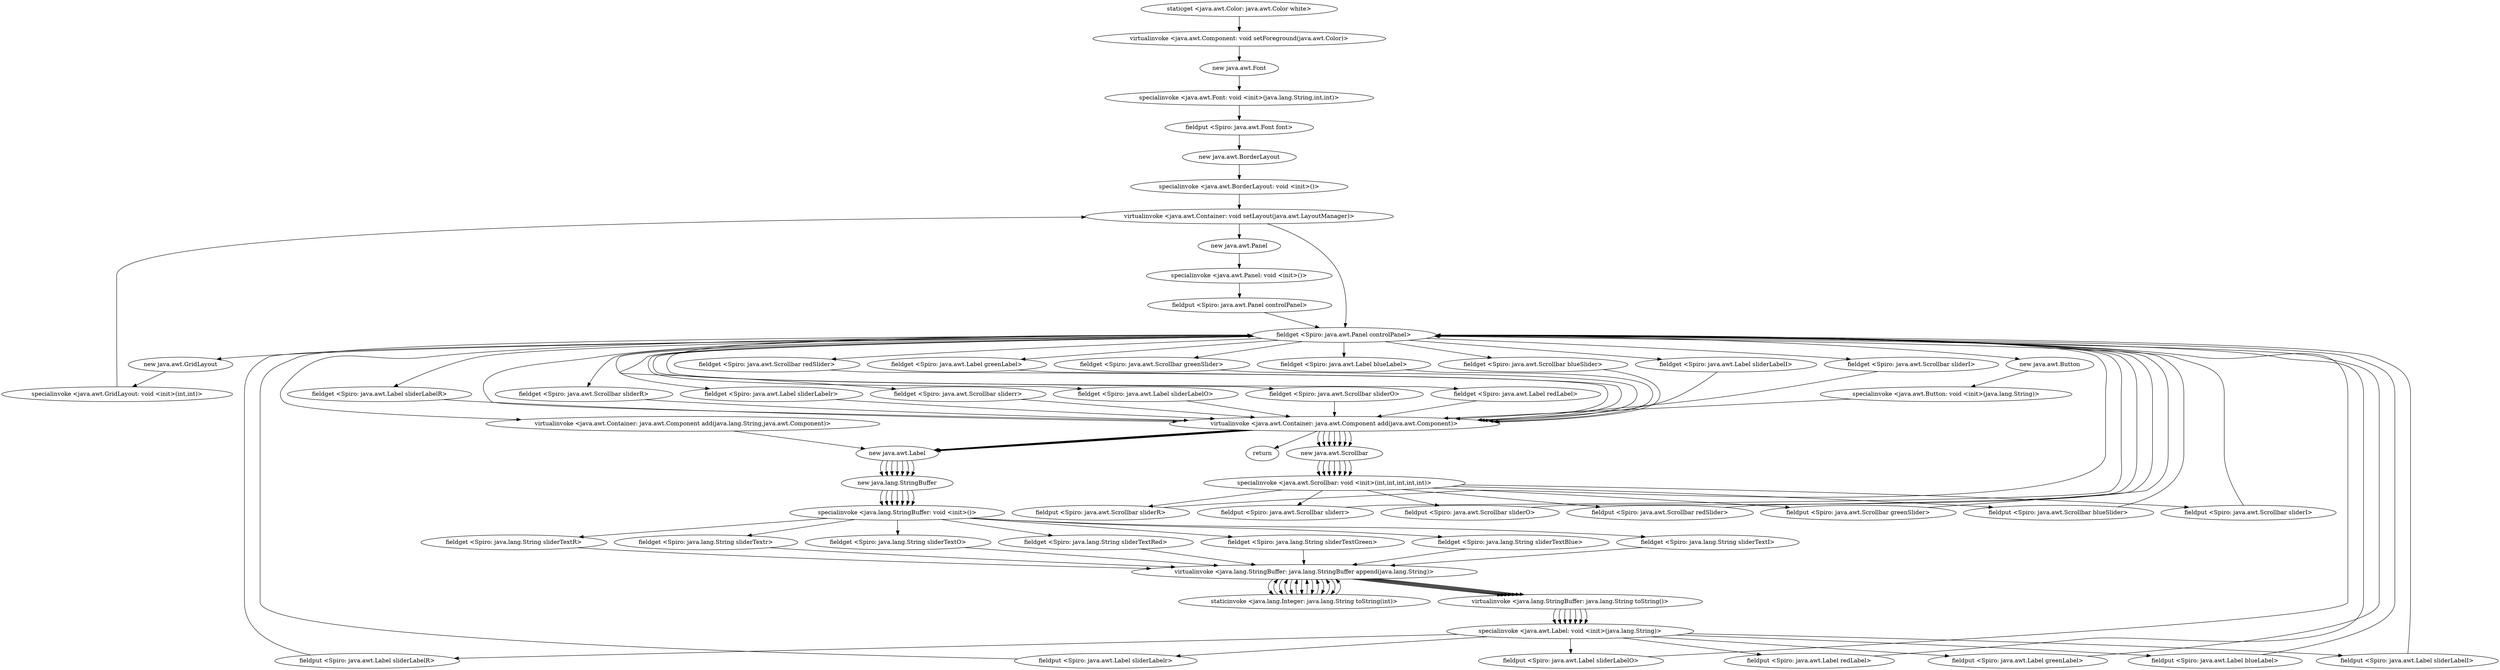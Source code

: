 digraph "" {
"staticget <java.awt.Color: java.awt.Color white>";
 "staticget <java.awt.Color: java.awt.Color white>"->"virtualinvoke <java.awt.Component: void setForeground(java.awt.Color)>";
 "virtualinvoke <java.awt.Component: void setForeground(java.awt.Color)>"->"new java.awt.Font";
 "new java.awt.Font"->"specialinvoke <java.awt.Font: void <init>(java.lang.String,int,int)>";
 "specialinvoke <java.awt.Font: void <init>(java.lang.String,int,int)>"->"fieldput <Spiro: java.awt.Font font>";
 "fieldput <Spiro: java.awt.Font font>"->"new java.awt.BorderLayout";
 "new java.awt.BorderLayout"->"specialinvoke <java.awt.BorderLayout: void <init>()>";
 "specialinvoke <java.awt.BorderLayout: void <init>()>"->"virtualinvoke <java.awt.Container: void setLayout(java.awt.LayoutManager)>";
 "virtualinvoke <java.awt.Container: void setLayout(java.awt.LayoutManager)>"->"new java.awt.Panel";
 "new java.awt.Panel"->"specialinvoke <java.awt.Panel: void <init>()>";
 "specialinvoke <java.awt.Panel: void <init>()>"->"fieldput <Spiro: java.awt.Panel controlPanel>";
 "fieldput <Spiro: java.awt.Panel controlPanel>"->"fieldget <Spiro: java.awt.Panel controlPanel>";
 "fieldget <Spiro: java.awt.Panel controlPanel>"->"new java.awt.GridLayout";
 "new java.awt.GridLayout"->"specialinvoke <java.awt.GridLayout: void <init>(int,int)>";
 "specialinvoke <java.awt.GridLayout: void <init>(int,int)>"->"virtualinvoke <java.awt.Container: void setLayout(java.awt.LayoutManager)>";
 "virtualinvoke <java.awt.Container: void setLayout(java.awt.LayoutManager)>"->"fieldget <Spiro: java.awt.Panel controlPanel>";
 "fieldget <Spiro: java.awt.Panel controlPanel>"->"virtualinvoke <java.awt.Container: java.awt.Component add(java.lang.String,java.awt.Component)>";
 "virtualinvoke <java.awt.Container: java.awt.Component add(java.lang.String,java.awt.Component)>"->"new java.awt.Label";
 "new java.awt.Label"->"new java.lang.StringBuffer";
 "new java.lang.StringBuffer"->"specialinvoke <java.lang.StringBuffer: void <init>()>";
 "specialinvoke <java.lang.StringBuffer: void <init>()>"->"fieldget <Spiro: java.lang.String sliderTextR>";
 "fieldget <Spiro: java.lang.String sliderTextR>"->"virtualinvoke <java.lang.StringBuffer: java.lang.StringBuffer append(java.lang.String)>";
 "virtualinvoke <java.lang.StringBuffer: java.lang.StringBuffer append(java.lang.String)>"->"staticinvoke <java.lang.Integer: java.lang.String toString(int)>";
 "staticinvoke <java.lang.Integer: java.lang.String toString(int)>"->"virtualinvoke <java.lang.StringBuffer: java.lang.StringBuffer append(java.lang.String)>";
 "virtualinvoke <java.lang.StringBuffer: java.lang.StringBuffer append(java.lang.String)>"->"virtualinvoke <java.lang.StringBuffer: java.lang.String toString()>";
 "virtualinvoke <java.lang.StringBuffer: java.lang.String toString()>"->"specialinvoke <java.awt.Label: void <init>(java.lang.String)>";
 "specialinvoke <java.awt.Label: void <init>(java.lang.String)>"->"fieldput <Spiro: java.awt.Label sliderLabelR>";
 "fieldput <Spiro: java.awt.Label sliderLabelR>"->"fieldget <Spiro: java.awt.Panel controlPanel>";
 "fieldget <Spiro: java.awt.Panel controlPanel>"->"fieldget <Spiro: java.awt.Label sliderLabelR>";
 "fieldget <Spiro: java.awt.Label sliderLabelR>"->"virtualinvoke <java.awt.Container: java.awt.Component add(java.awt.Component)>";
 "virtualinvoke <java.awt.Container: java.awt.Component add(java.awt.Component)>"->"new java.awt.Scrollbar";
 "new java.awt.Scrollbar"->"specialinvoke <java.awt.Scrollbar: void <init>(int,int,int,int,int)>";
 "specialinvoke <java.awt.Scrollbar: void <init>(int,int,int,int,int)>"->"fieldput <Spiro: java.awt.Scrollbar sliderR>";
 "fieldput <Spiro: java.awt.Scrollbar sliderR>"->"fieldget <Spiro: java.awt.Panel controlPanel>";
 "fieldget <Spiro: java.awt.Panel controlPanel>"->"fieldget <Spiro: java.awt.Scrollbar sliderR>";
 "fieldget <Spiro: java.awt.Scrollbar sliderR>"->"virtualinvoke <java.awt.Container: java.awt.Component add(java.awt.Component)>";
 "virtualinvoke <java.awt.Container: java.awt.Component add(java.awt.Component)>"->"new java.awt.Label";
 "new java.awt.Label"->"new java.lang.StringBuffer";
 "new java.lang.StringBuffer"->"specialinvoke <java.lang.StringBuffer: void <init>()>";
 "specialinvoke <java.lang.StringBuffer: void <init>()>"->"fieldget <Spiro: java.lang.String sliderTextr>";
 "fieldget <Spiro: java.lang.String sliderTextr>"->"virtualinvoke <java.lang.StringBuffer: java.lang.StringBuffer append(java.lang.String)>";
 "virtualinvoke <java.lang.StringBuffer: java.lang.StringBuffer append(java.lang.String)>"->"staticinvoke <java.lang.Integer: java.lang.String toString(int)>";
 "staticinvoke <java.lang.Integer: java.lang.String toString(int)>"->"virtualinvoke <java.lang.StringBuffer: java.lang.StringBuffer append(java.lang.String)>";
 "virtualinvoke <java.lang.StringBuffer: java.lang.StringBuffer append(java.lang.String)>"->"virtualinvoke <java.lang.StringBuffer: java.lang.String toString()>";
 "virtualinvoke <java.lang.StringBuffer: java.lang.String toString()>"->"specialinvoke <java.awt.Label: void <init>(java.lang.String)>";
 "specialinvoke <java.awt.Label: void <init>(java.lang.String)>"->"fieldput <Spiro: java.awt.Label sliderLabelr>";
 "fieldput <Spiro: java.awt.Label sliderLabelr>"->"fieldget <Spiro: java.awt.Panel controlPanel>";
 "fieldget <Spiro: java.awt.Panel controlPanel>"->"fieldget <Spiro: java.awt.Label sliderLabelr>";
 "fieldget <Spiro: java.awt.Label sliderLabelr>"->"virtualinvoke <java.awt.Container: java.awt.Component add(java.awt.Component)>";
 "virtualinvoke <java.awt.Container: java.awt.Component add(java.awt.Component)>"->"new java.awt.Scrollbar";
 "new java.awt.Scrollbar"->"specialinvoke <java.awt.Scrollbar: void <init>(int,int,int,int,int)>";
 "specialinvoke <java.awt.Scrollbar: void <init>(int,int,int,int,int)>"->"fieldput <Spiro: java.awt.Scrollbar sliderr>";
 "fieldput <Spiro: java.awt.Scrollbar sliderr>"->"fieldget <Spiro: java.awt.Panel controlPanel>";
 "fieldget <Spiro: java.awt.Panel controlPanel>"->"fieldget <Spiro: java.awt.Scrollbar sliderr>";
 "fieldget <Spiro: java.awt.Scrollbar sliderr>"->"virtualinvoke <java.awt.Container: java.awt.Component add(java.awt.Component)>";
 "virtualinvoke <java.awt.Container: java.awt.Component add(java.awt.Component)>"->"new java.awt.Label";
 "new java.awt.Label"->"new java.lang.StringBuffer";
 "new java.lang.StringBuffer"->"specialinvoke <java.lang.StringBuffer: void <init>()>";
 "specialinvoke <java.lang.StringBuffer: void <init>()>"->"fieldget <Spiro: java.lang.String sliderTextO>";
 "fieldget <Spiro: java.lang.String sliderTextO>"->"virtualinvoke <java.lang.StringBuffer: java.lang.StringBuffer append(java.lang.String)>";
 "virtualinvoke <java.lang.StringBuffer: java.lang.StringBuffer append(java.lang.String)>"->"staticinvoke <java.lang.Integer: java.lang.String toString(int)>";
 "staticinvoke <java.lang.Integer: java.lang.String toString(int)>"->"virtualinvoke <java.lang.StringBuffer: java.lang.StringBuffer append(java.lang.String)>";
 "virtualinvoke <java.lang.StringBuffer: java.lang.StringBuffer append(java.lang.String)>"->"virtualinvoke <java.lang.StringBuffer: java.lang.String toString()>";
 "virtualinvoke <java.lang.StringBuffer: java.lang.String toString()>"->"specialinvoke <java.awt.Label: void <init>(java.lang.String)>";
 "specialinvoke <java.awt.Label: void <init>(java.lang.String)>"->"fieldput <Spiro: java.awt.Label sliderLabelO>";
 "fieldput <Spiro: java.awt.Label sliderLabelO>"->"fieldget <Spiro: java.awt.Panel controlPanel>";
 "fieldget <Spiro: java.awt.Panel controlPanel>"->"fieldget <Spiro: java.awt.Label sliderLabelO>";
 "fieldget <Spiro: java.awt.Label sliderLabelO>"->"virtualinvoke <java.awt.Container: java.awt.Component add(java.awt.Component)>";
 "virtualinvoke <java.awt.Container: java.awt.Component add(java.awt.Component)>"->"new java.awt.Scrollbar";
 "new java.awt.Scrollbar"->"specialinvoke <java.awt.Scrollbar: void <init>(int,int,int,int,int)>";
 "specialinvoke <java.awt.Scrollbar: void <init>(int,int,int,int,int)>"->"fieldput <Spiro: java.awt.Scrollbar sliderO>";
 "fieldput <Spiro: java.awt.Scrollbar sliderO>"->"fieldget <Spiro: java.awt.Panel controlPanel>";
 "fieldget <Spiro: java.awt.Panel controlPanel>"->"fieldget <Spiro: java.awt.Scrollbar sliderO>";
 "fieldget <Spiro: java.awt.Scrollbar sliderO>"->"virtualinvoke <java.awt.Container: java.awt.Component add(java.awt.Component)>";
 "virtualinvoke <java.awt.Container: java.awt.Component add(java.awt.Component)>"->"new java.awt.Label";
 "new java.awt.Label"->"new java.lang.StringBuffer";
 "new java.lang.StringBuffer"->"specialinvoke <java.lang.StringBuffer: void <init>()>";
 "specialinvoke <java.lang.StringBuffer: void <init>()>"->"fieldget <Spiro: java.lang.String sliderTextRed>";
 "fieldget <Spiro: java.lang.String sliderTextRed>"->"virtualinvoke <java.lang.StringBuffer: java.lang.StringBuffer append(java.lang.String)>";
 "virtualinvoke <java.lang.StringBuffer: java.lang.StringBuffer append(java.lang.String)>"->"staticinvoke <java.lang.Integer: java.lang.String toString(int)>";
 "staticinvoke <java.lang.Integer: java.lang.String toString(int)>"->"virtualinvoke <java.lang.StringBuffer: java.lang.StringBuffer append(java.lang.String)>";
 "virtualinvoke <java.lang.StringBuffer: java.lang.StringBuffer append(java.lang.String)>"->"virtualinvoke <java.lang.StringBuffer: java.lang.String toString()>";
 "virtualinvoke <java.lang.StringBuffer: java.lang.String toString()>"->"specialinvoke <java.awt.Label: void <init>(java.lang.String)>";
 "specialinvoke <java.awt.Label: void <init>(java.lang.String)>"->"fieldput <Spiro: java.awt.Label redLabel>";
 "fieldput <Spiro: java.awt.Label redLabel>"->"fieldget <Spiro: java.awt.Panel controlPanel>";
 "fieldget <Spiro: java.awt.Panel controlPanel>"->"fieldget <Spiro: java.awt.Label redLabel>";
 "fieldget <Spiro: java.awt.Label redLabel>"->"virtualinvoke <java.awt.Container: java.awt.Component add(java.awt.Component)>";
 "virtualinvoke <java.awt.Container: java.awt.Component add(java.awt.Component)>"->"new java.awt.Scrollbar";
 "new java.awt.Scrollbar"->"specialinvoke <java.awt.Scrollbar: void <init>(int,int,int,int,int)>";
 "specialinvoke <java.awt.Scrollbar: void <init>(int,int,int,int,int)>"->"fieldput <Spiro: java.awt.Scrollbar redSlider>";
 "fieldput <Spiro: java.awt.Scrollbar redSlider>"->"fieldget <Spiro: java.awt.Panel controlPanel>";
 "fieldget <Spiro: java.awt.Panel controlPanel>"->"fieldget <Spiro: java.awt.Scrollbar redSlider>";
 "fieldget <Spiro: java.awt.Scrollbar redSlider>"->"virtualinvoke <java.awt.Container: java.awt.Component add(java.awt.Component)>";
 "virtualinvoke <java.awt.Container: java.awt.Component add(java.awt.Component)>"->"new java.awt.Label";
 "new java.awt.Label"->"new java.lang.StringBuffer";
 "new java.lang.StringBuffer"->"specialinvoke <java.lang.StringBuffer: void <init>()>";
 "specialinvoke <java.lang.StringBuffer: void <init>()>"->"fieldget <Spiro: java.lang.String sliderTextGreen>";
 "fieldget <Spiro: java.lang.String sliderTextGreen>"->"virtualinvoke <java.lang.StringBuffer: java.lang.StringBuffer append(java.lang.String)>";
 "virtualinvoke <java.lang.StringBuffer: java.lang.StringBuffer append(java.lang.String)>"->"staticinvoke <java.lang.Integer: java.lang.String toString(int)>";
 "staticinvoke <java.lang.Integer: java.lang.String toString(int)>"->"virtualinvoke <java.lang.StringBuffer: java.lang.StringBuffer append(java.lang.String)>";
 "virtualinvoke <java.lang.StringBuffer: java.lang.StringBuffer append(java.lang.String)>"->"virtualinvoke <java.lang.StringBuffer: java.lang.String toString()>";
 "virtualinvoke <java.lang.StringBuffer: java.lang.String toString()>"->"specialinvoke <java.awt.Label: void <init>(java.lang.String)>";
 "specialinvoke <java.awt.Label: void <init>(java.lang.String)>"->"fieldput <Spiro: java.awt.Label greenLabel>";
 "fieldput <Spiro: java.awt.Label greenLabel>"->"fieldget <Spiro: java.awt.Panel controlPanel>";
 "fieldget <Spiro: java.awt.Panel controlPanel>"->"fieldget <Spiro: java.awt.Label greenLabel>";
 "fieldget <Spiro: java.awt.Label greenLabel>"->"virtualinvoke <java.awt.Container: java.awt.Component add(java.awt.Component)>";
 "virtualinvoke <java.awt.Container: java.awt.Component add(java.awt.Component)>"->"new java.awt.Scrollbar";
 "new java.awt.Scrollbar"->"specialinvoke <java.awt.Scrollbar: void <init>(int,int,int,int,int)>";
 "specialinvoke <java.awt.Scrollbar: void <init>(int,int,int,int,int)>"->"fieldput <Spiro: java.awt.Scrollbar greenSlider>";
 "fieldput <Spiro: java.awt.Scrollbar greenSlider>"->"fieldget <Spiro: java.awt.Panel controlPanel>";
 "fieldget <Spiro: java.awt.Panel controlPanel>"->"fieldget <Spiro: java.awt.Scrollbar greenSlider>";
 "fieldget <Spiro: java.awt.Scrollbar greenSlider>"->"virtualinvoke <java.awt.Container: java.awt.Component add(java.awt.Component)>";
 "virtualinvoke <java.awt.Container: java.awt.Component add(java.awt.Component)>"->"new java.awt.Label";
 "new java.awt.Label"->"new java.lang.StringBuffer";
 "new java.lang.StringBuffer"->"specialinvoke <java.lang.StringBuffer: void <init>()>";
 "specialinvoke <java.lang.StringBuffer: void <init>()>"->"fieldget <Spiro: java.lang.String sliderTextBlue>";
 "fieldget <Spiro: java.lang.String sliderTextBlue>"->"virtualinvoke <java.lang.StringBuffer: java.lang.StringBuffer append(java.lang.String)>";
 "virtualinvoke <java.lang.StringBuffer: java.lang.StringBuffer append(java.lang.String)>"->"staticinvoke <java.lang.Integer: java.lang.String toString(int)>";
 "staticinvoke <java.lang.Integer: java.lang.String toString(int)>"->"virtualinvoke <java.lang.StringBuffer: java.lang.StringBuffer append(java.lang.String)>";
 "virtualinvoke <java.lang.StringBuffer: java.lang.StringBuffer append(java.lang.String)>"->"virtualinvoke <java.lang.StringBuffer: java.lang.String toString()>";
 "virtualinvoke <java.lang.StringBuffer: java.lang.String toString()>"->"specialinvoke <java.awt.Label: void <init>(java.lang.String)>";
 "specialinvoke <java.awt.Label: void <init>(java.lang.String)>"->"fieldput <Spiro: java.awt.Label blueLabel>";
 "fieldput <Spiro: java.awt.Label blueLabel>"->"fieldget <Spiro: java.awt.Panel controlPanel>";
 "fieldget <Spiro: java.awt.Panel controlPanel>"->"fieldget <Spiro: java.awt.Label blueLabel>";
 "fieldget <Spiro: java.awt.Label blueLabel>"->"virtualinvoke <java.awt.Container: java.awt.Component add(java.awt.Component)>";
 "virtualinvoke <java.awt.Container: java.awt.Component add(java.awt.Component)>"->"new java.awt.Scrollbar";
 "new java.awt.Scrollbar"->"specialinvoke <java.awt.Scrollbar: void <init>(int,int,int,int,int)>";
 "specialinvoke <java.awt.Scrollbar: void <init>(int,int,int,int,int)>"->"fieldput <Spiro: java.awt.Scrollbar blueSlider>";
 "fieldput <Spiro: java.awt.Scrollbar blueSlider>"->"fieldget <Spiro: java.awt.Panel controlPanel>";
 "fieldget <Spiro: java.awt.Panel controlPanel>"->"fieldget <Spiro: java.awt.Scrollbar blueSlider>";
 "fieldget <Spiro: java.awt.Scrollbar blueSlider>"->"virtualinvoke <java.awt.Container: java.awt.Component add(java.awt.Component)>";
 "virtualinvoke <java.awt.Container: java.awt.Component add(java.awt.Component)>"->"new java.awt.Label";
 "new java.awt.Label"->"new java.lang.StringBuffer";
 "new java.lang.StringBuffer"->"specialinvoke <java.lang.StringBuffer: void <init>()>";
 "specialinvoke <java.lang.StringBuffer: void <init>()>"->"fieldget <Spiro: java.lang.String sliderTextI>";
 "fieldget <Spiro: java.lang.String sliderTextI>"->"virtualinvoke <java.lang.StringBuffer: java.lang.StringBuffer append(java.lang.String)>";
 "virtualinvoke <java.lang.StringBuffer: java.lang.StringBuffer append(java.lang.String)>"->"staticinvoke <java.lang.Integer: java.lang.String toString(int)>";
 "staticinvoke <java.lang.Integer: java.lang.String toString(int)>"->"virtualinvoke <java.lang.StringBuffer: java.lang.StringBuffer append(java.lang.String)>";
 "virtualinvoke <java.lang.StringBuffer: java.lang.StringBuffer append(java.lang.String)>"->"virtualinvoke <java.lang.StringBuffer: java.lang.String toString()>";
 "virtualinvoke <java.lang.StringBuffer: java.lang.String toString()>"->"specialinvoke <java.awt.Label: void <init>(java.lang.String)>";
 "specialinvoke <java.awt.Label: void <init>(java.lang.String)>"->"fieldput <Spiro: java.awt.Label sliderLabelI>";
 "fieldput <Spiro: java.awt.Label sliderLabelI>"->"fieldget <Spiro: java.awt.Panel controlPanel>";
 "fieldget <Spiro: java.awt.Panel controlPanel>"->"fieldget <Spiro: java.awt.Label sliderLabelI>";
 "fieldget <Spiro: java.awt.Label sliderLabelI>"->"virtualinvoke <java.awt.Container: java.awt.Component add(java.awt.Component)>";
 "virtualinvoke <java.awt.Container: java.awt.Component add(java.awt.Component)>"->"new java.awt.Scrollbar";
 "new java.awt.Scrollbar"->"specialinvoke <java.awt.Scrollbar: void <init>(int,int,int,int,int)>";
 "specialinvoke <java.awt.Scrollbar: void <init>(int,int,int,int,int)>"->"fieldput <Spiro: java.awt.Scrollbar sliderI>";
 "fieldput <Spiro: java.awt.Scrollbar sliderI>"->"fieldget <Spiro: java.awt.Panel controlPanel>";
 "fieldget <Spiro: java.awt.Panel controlPanel>"->"fieldget <Spiro: java.awt.Scrollbar sliderI>";
 "fieldget <Spiro: java.awt.Scrollbar sliderI>"->"virtualinvoke <java.awt.Container: java.awt.Component add(java.awt.Component)>";
 "virtualinvoke <java.awt.Container: java.awt.Component add(java.awt.Component)>"->"fieldget <Spiro: java.awt.Panel controlPanel>";
 "fieldget <Spiro: java.awt.Panel controlPanel>"->"new java.awt.Button";
 "new java.awt.Button"->"specialinvoke <java.awt.Button: void <init>(java.lang.String)>";
 "specialinvoke <java.awt.Button: void <init>(java.lang.String)>"->"virtualinvoke <java.awt.Container: java.awt.Component add(java.awt.Component)>";
 "virtualinvoke <java.awt.Container: java.awt.Component add(java.awt.Component)>"->"return";
}
